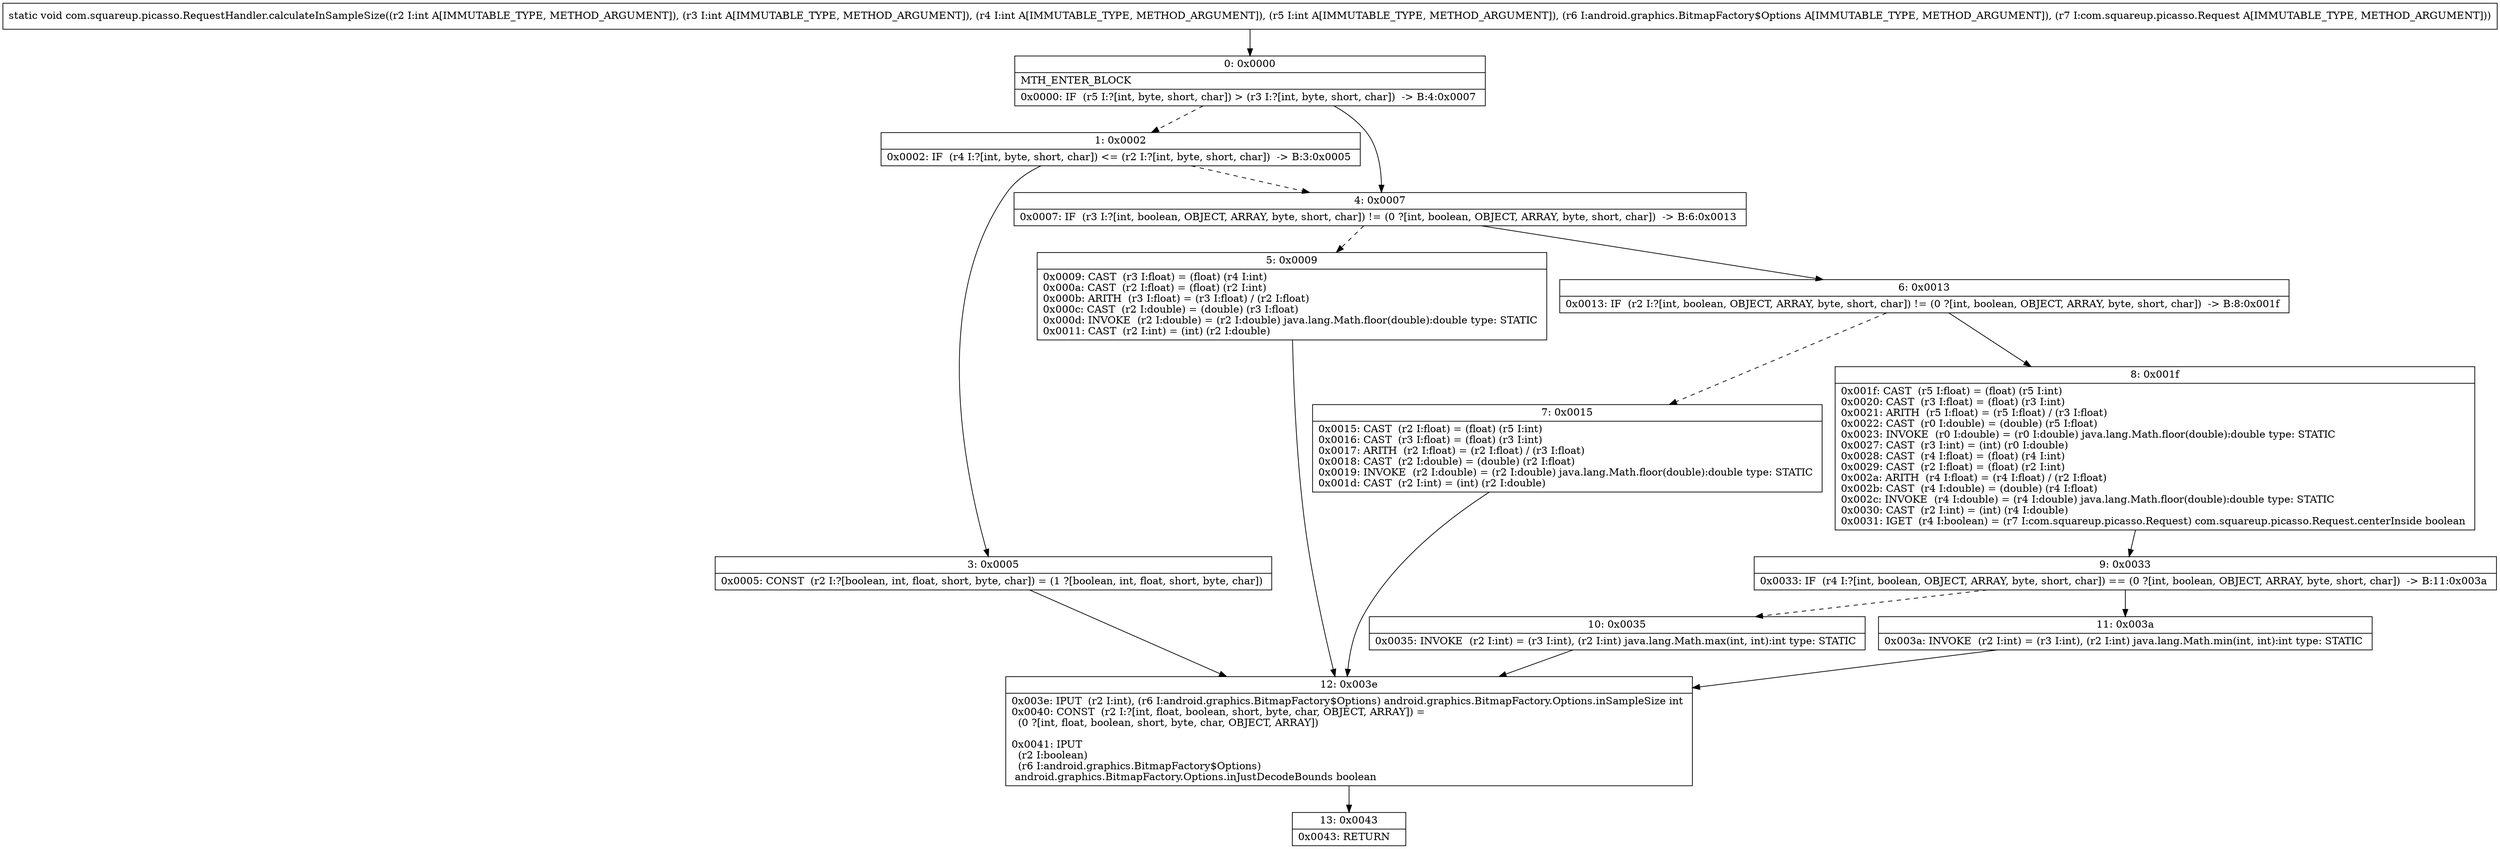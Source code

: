 digraph "CFG forcom.squareup.picasso.RequestHandler.calculateInSampleSize(IIIILandroid\/graphics\/BitmapFactory$Options;Lcom\/squareup\/picasso\/Request;)V" {
Node_0 [shape=record,label="{0\:\ 0x0000|MTH_ENTER_BLOCK\l|0x0000: IF  (r5 I:?[int, byte, short, char]) \> (r3 I:?[int, byte, short, char])  \-\> B:4:0x0007 \l}"];
Node_1 [shape=record,label="{1\:\ 0x0002|0x0002: IF  (r4 I:?[int, byte, short, char]) \<= (r2 I:?[int, byte, short, char])  \-\> B:3:0x0005 \l}"];
Node_3 [shape=record,label="{3\:\ 0x0005|0x0005: CONST  (r2 I:?[boolean, int, float, short, byte, char]) = (1 ?[boolean, int, float, short, byte, char]) \l}"];
Node_4 [shape=record,label="{4\:\ 0x0007|0x0007: IF  (r3 I:?[int, boolean, OBJECT, ARRAY, byte, short, char]) != (0 ?[int, boolean, OBJECT, ARRAY, byte, short, char])  \-\> B:6:0x0013 \l}"];
Node_5 [shape=record,label="{5\:\ 0x0009|0x0009: CAST  (r3 I:float) = (float) (r4 I:int) \l0x000a: CAST  (r2 I:float) = (float) (r2 I:int) \l0x000b: ARITH  (r3 I:float) = (r3 I:float) \/ (r2 I:float) \l0x000c: CAST  (r2 I:double) = (double) (r3 I:float) \l0x000d: INVOKE  (r2 I:double) = (r2 I:double) java.lang.Math.floor(double):double type: STATIC \l0x0011: CAST  (r2 I:int) = (int) (r2 I:double) \l}"];
Node_6 [shape=record,label="{6\:\ 0x0013|0x0013: IF  (r2 I:?[int, boolean, OBJECT, ARRAY, byte, short, char]) != (0 ?[int, boolean, OBJECT, ARRAY, byte, short, char])  \-\> B:8:0x001f \l}"];
Node_7 [shape=record,label="{7\:\ 0x0015|0x0015: CAST  (r2 I:float) = (float) (r5 I:int) \l0x0016: CAST  (r3 I:float) = (float) (r3 I:int) \l0x0017: ARITH  (r2 I:float) = (r2 I:float) \/ (r3 I:float) \l0x0018: CAST  (r2 I:double) = (double) (r2 I:float) \l0x0019: INVOKE  (r2 I:double) = (r2 I:double) java.lang.Math.floor(double):double type: STATIC \l0x001d: CAST  (r2 I:int) = (int) (r2 I:double) \l}"];
Node_8 [shape=record,label="{8\:\ 0x001f|0x001f: CAST  (r5 I:float) = (float) (r5 I:int) \l0x0020: CAST  (r3 I:float) = (float) (r3 I:int) \l0x0021: ARITH  (r5 I:float) = (r5 I:float) \/ (r3 I:float) \l0x0022: CAST  (r0 I:double) = (double) (r5 I:float) \l0x0023: INVOKE  (r0 I:double) = (r0 I:double) java.lang.Math.floor(double):double type: STATIC \l0x0027: CAST  (r3 I:int) = (int) (r0 I:double) \l0x0028: CAST  (r4 I:float) = (float) (r4 I:int) \l0x0029: CAST  (r2 I:float) = (float) (r2 I:int) \l0x002a: ARITH  (r4 I:float) = (r4 I:float) \/ (r2 I:float) \l0x002b: CAST  (r4 I:double) = (double) (r4 I:float) \l0x002c: INVOKE  (r4 I:double) = (r4 I:double) java.lang.Math.floor(double):double type: STATIC \l0x0030: CAST  (r2 I:int) = (int) (r4 I:double) \l0x0031: IGET  (r4 I:boolean) = (r7 I:com.squareup.picasso.Request) com.squareup.picasso.Request.centerInside boolean \l}"];
Node_9 [shape=record,label="{9\:\ 0x0033|0x0033: IF  (r4 I:?[int, boolean, OBJECT, ARRAY, byte, short, char]) == (0 ?[int, boolean, OBJECT, ARRAY, byte, short, char])  \-\> B:11:0x003a \l}"];
Node_10 [shape=record,label="{10\:\ 0x0035|0x0035: INVOKE  (r2 I:int) = (r3 I:int), (r2 I:int) java.lang.Math.max(int, int):int type: STATIC \l}"];
Node_11 [shape=record,label="{11\:\ 0x003a|0x003a: INVOKE  (r2 I:int) = (r3 I:int), (r2 I:int) java.lang.Math.min(int, int):int type: STATIC \l}"];
Node_12 [shape=record,label="{12\:\ 0x003e|0x003e: IPUT  (r2 I:int), (r6 I:android.graphics.BitmapFactory$Options) android.graphics.BitmapFactory.Options.inSampleSize int \l0x0040: CONST  (r2 I:?[int, float, boolean, short, byte, char, OBJECT, ARRAY]) = \l  (0 ?[int, float, boolean, short, byte, char, OBJECT, ARRAY])\l \l0x0041: IPUT  \l  (r2 I:boolean)\l  (r6 I:android.graphics.BitmapFactory$Options)\l android.graphics.BitmapFactory.Options.inJustDecodeBounds boolean \l}"];
Node_13 [shape=record,label="{13\:\ 0x0043|0x0043: RETURN   \l}"];
MethodNode[shape=record,label="{static void com.squareup.picasso.RequestHandler.calculateInSampleSize((r2 I:int A[IMMUTABLE_TYPE, METHOD_ARGUMENT]), (r3 I:int A[IMMUTABLE_TYPE, METHOD_ARGUMENT]), (r4 I:int A[IMMUTABLE_TYPE, METHOD_ARGUMENT]), (r5 I:int A[IMMUTABLE_TYPE, METHOD_ARGUMENT]), (r6 I:android.graphics.BitmapFactory$Options A[IMMUTABLE_TYPE, METHOD_ARGUMENT]), (r7 I:com.squareup.picasso.Request A[IMMUTABLE_TYPE, METHOD_ARGUMENT])) }"];
MethodNode -> Node_0;
Node_0 -> Node_1[style=dashed];
Node_0 -> Node_4;
Node_1 -> Node_3;
Node_1 -> Node_4[style=dashed];
Node_3 -> Node_12;
Node_4 -> Node_5[style=dashed];
Node_4 -> Node_6;
Node_5 -> Node_12;
Node_6 -> Node_7[style=dashed];
Node_6 -> Node_8;
Node_7 -> Node_12;
Node_8 -> Node_9;
Node_9 -> Node_10[style=dashed];
Node_9 -> Node_11;
Node_10 -> Node_12;
Node_11 -> Node_12;
Node_12 -> Node_13;
}

